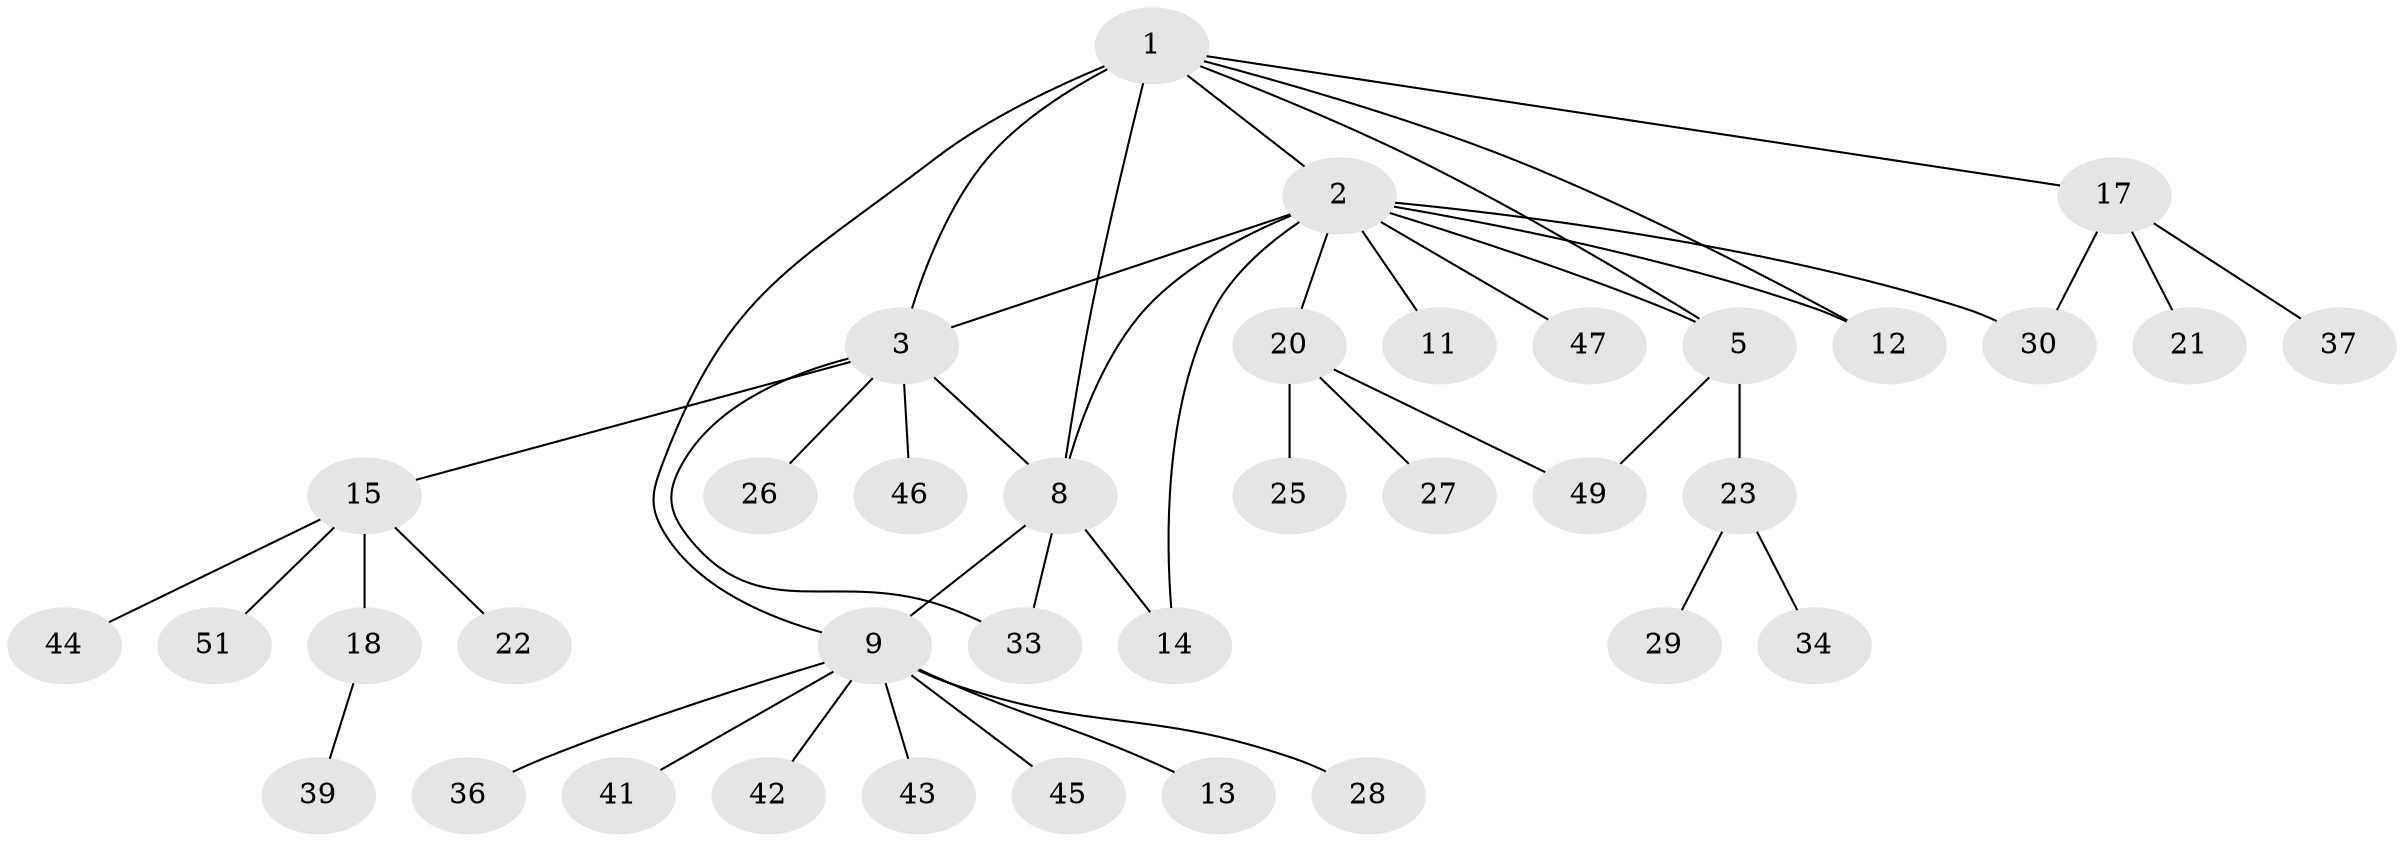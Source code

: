 // original degree distribution, {4: 0.11764705882352941, 6: 0.058823529411764705, 5: 0.0392156862745098, 8: 0.0392156862745098, 3: 0.058823529411764705, 1: 0.49019607843137253, 2: 0.19607843137254902}
// Generated by graph-tools (version 1.1) at 2025/42/03/06/25 10:42:12]
// undirected, 37 vertices, 46 edges
graph export_dot {
graph [start="1"]
  node [color=gray90,style=filled];
  1 [super="+6"];
  2 [super="+7"];
  3 [super="+4"];
  5 [super="+35"];
  8 [super="+10"];
  9 [super="+19"];
  11;
  12 [super="+40"];
  13 [super="+50"];
  14;
  15 [super="+16"];
  17 [super="+24"];
  18 [super="+38"];
  20 [super="+31"];
  21;
  22;
  23 [super="+32"];
  25;
  26;
  27;
  28;
  29;
  30;
  33;
  34;
  36;
  37;
  39;
  41;
  42;
  43;
  44;
  45;
  46 [super="+48"];
  47;
  49;
  51;
  1 -- 2;
  1 -- 3 [weight=2];
  1 -- 9;
  1 -- 17;
  1 -- 5;
  1 -- 12;
  1 -- 8;
  2 -- 12;
  2 -- 47;
  2 -- 3;
  2 -- 5;
  2 -- 8;
  2 -- 11;
  2 -- 14;
  2 -- 20;
  2 -- 30;
  3 -- 15;
  3 -- 33;
  3 -- 26;
  3 -- 46;
  3 -- 8;
  5 -- 23;
  5 -- 49;
  8 -- 33;
  8 -- 9;
  8 -- 14;
  9 -- 13;
  9 -- 28;
  9 -- 41;
  9 -- 42;
  9 -- 45;
  9 -- 43;
  9 -- 36;
  15 -- 18;
  15 -- 22;
  15 -- 44;
  15 -- 51;
  17 -- 21;
  17 -- 37;
  17 -- 30;
  18 -- 39;
  20 -- 25;
  20 -- 27;
  20 -- 49;
  23 -- 29;
  23 -- 34;
}
